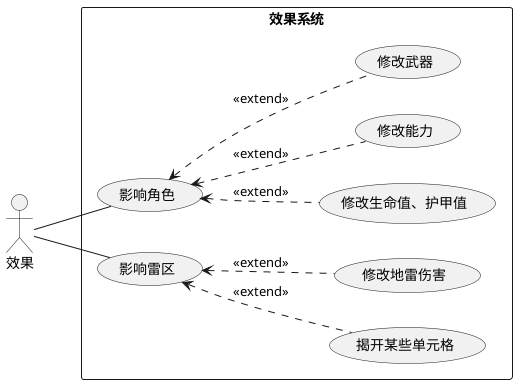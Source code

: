 @startuml

left to right direction

actor effect as "效果"

rectangle 效果系统 {

    usecase affect_player as "影响角色"
    usecase affect_grid as "影响雷区"


    usecase modify_life as "修改生命值、护甲值"
    usecase modify_abilities as "修改能力"
    usecase modify_weapon as "修改武器"

    affect_player <.. modify_life : <<extend>>
    affect_player <.. modify_abilities : <<extend>>
    affect_player <.. modify_weapon : <<extend>>


    usecase reveal_some_cell as "揭开某些单元格"
    usecase modify_damage as "修改地雷伤害"

    affect_grid <.. reveal_some_cell : <<extend>>
    affect_grid <.. modify_damage : <<extend>>
}

effect -- affect_player
effect -- affect_grid

@enduml

